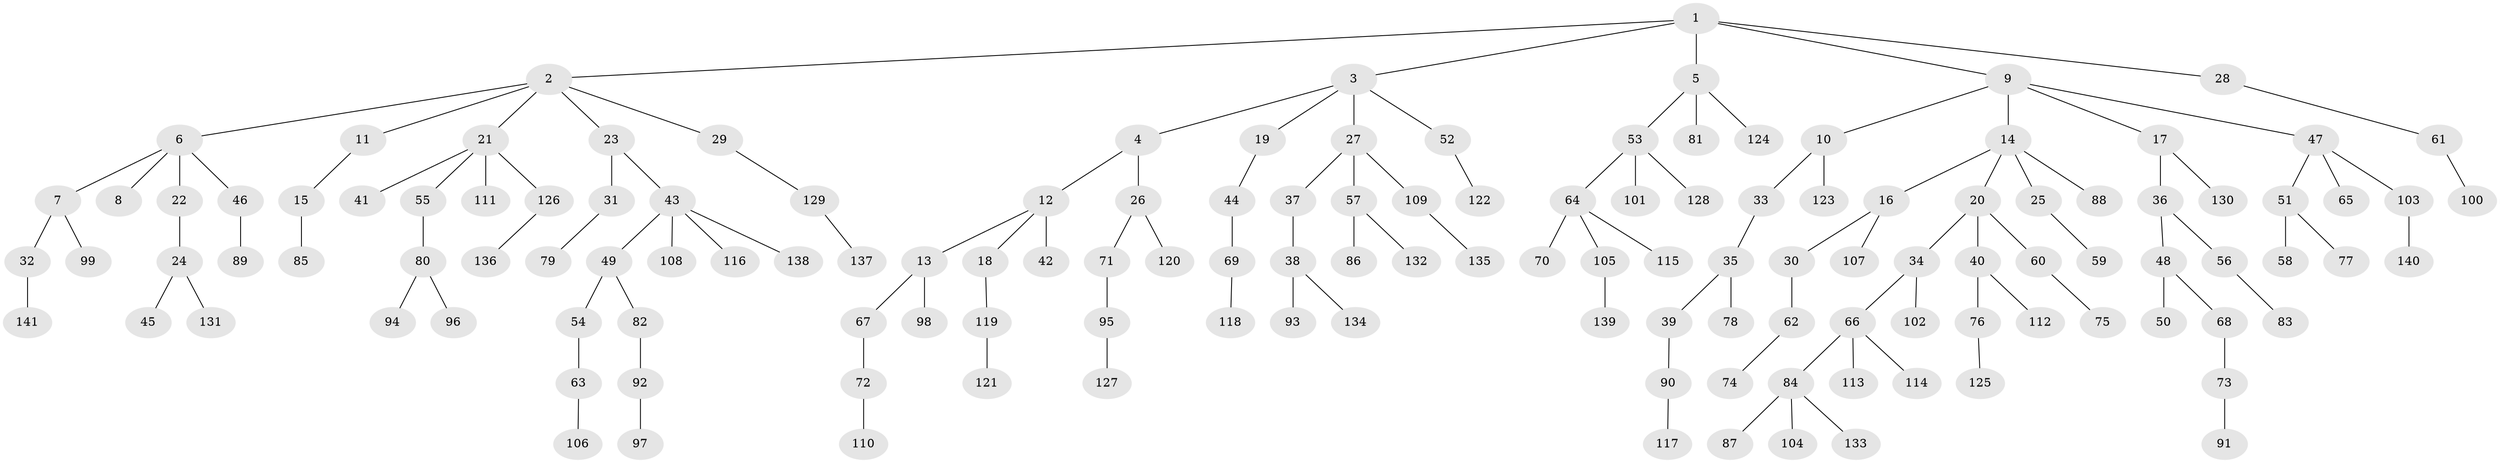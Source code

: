 // Generated by graph-tools (version 1.1) at 2025/37/03/09/25 02:37:10]
// undirected, 141 vertices, 140 edges
graph export_dot {
graph [start="1"]
  node [color=gray90,style=filled];
  1;
  2;
  3;
  4;
  5;
  6;
  7;
  8;
  9;
  10;
  11;
  12;
  13;
  14;
  15;
  16;
  17;
  18;
  19;
  20;
  21;
  22;
  23;
  24;
  25;
  26;
  27;
  28;
  29;
  30;
  31;
  32;
  33;
  34;
  35;
  36;
  37;
  38;
  39;
  40;
  41;
  42;
  43;
  44;
  45;
  46;
  47;
  48;
  49;
  50;
  51;
  52;
  53;
  54;
  55;
  56;
  57;
  58;
  59;
  60;
  61;
  62;
  63;
  64;
  65;
  66;
  67;
  68;
  69;
  70;
  71;
  72;
  73;
  74;
  75;
  76;
  77;
  78;
  79;
  80;
  81;
  82;
  83;
  84;
  85;
  86;
  87;
  88;
  89;
  90;
  91;
  92;
  93;
  94;
  95;
  96;
  97;
  98;
  99;
  100;
  101;
  102;
  103;
  104;
  105;
  106;
  107;
  108;
  109;
  110;
  111;
  112;
  113;
  114;
  115;
  116;
  117;
  118;
  119;
  120;
  121;
  122;
  123;
  124;
  125;
  126;
  127;
  128;
  129;
  130;
  131;
  132;
  133;
  134;
  135;
  136;
  137;
  138;
  139;
  140;
  141;
  1 -- 2;
  1 -- 3;
  1 -- 5;
  1 -- 9;
  1 -- 28;
  2 -- 6;
  2 -- 11;
  2 -- 21;
  2 -- 23;
  2 -- 29;
  3 -- 4;
  3 -- 19;
  3 -- 27;
  3 -- 52;
  4 -- 12;
  4 -- 26;
  5 -- 53;
  5 -- 81;
  5 -- 124;
  6 -- 7;
  6 -- 8;
  6 -- 22;
  6 -- 46;
  7 -- 32;
  7 -- 99;
  9 -- 10;
  9 -- 14;
  9 -- 17;
  9 -- 47;
  10 -- 33;
  10 -- 123;
  11 -- 15;
  12 -- 13;
  12 -- 18;
  12 -- 42;
  13 -- 67;
  13 -- 98;
  14 -- 16;
  14 -- 20;
  14 -- 25;
  14 -- 88;
  15 -- 85;
  16 -- 30;
  16 -- 107;
  17 -- 36;
  17 -- 130;
  18 -- 119;
  19 -- 44;
  20 -- 34;
  20 -- 40;
  20 -- 60;
  21 -- 41;
  21 -- 55;
  21 -- 111;
  21 -- 126;
  22 -- 24;
  23 -- 31;
  23 -- 43;
  24 -- 45;
  24 -- 131;
  25 -- 59;
  26 -- 71;
  26 -- 120;
  27 -- 37;
  27 -- 57;
  27 -- 109;
  28 -- 61;
  29 -- 129;
  30 -- 62;
  31 -- 79;
  32 -- 141;
  33 -- 35;
  34 -- 66;
  34 -- 102;
  35 -- 39;
  35 -- 78;
  36 -- 48;
  36 -- 56;
  37 -- 38;
  38 -- 93;
  38 -- 134;
  39 -- 90;
  40 -- 76;
  40 -- 112;
  43 -- 49;
  43 -- 108;
  43 -- 116;
  43 -- 138;
  44 -- 69;
  46 -- 89;
  47 -- 51;
  47 -- 65;
  47 -- 103;
  48 -- 50;
  48 -- 68;
  49 -- 54;
  49 -- 82;
  51 -- 58;
  51 -- 77;
  52 -- 122;
  53 -- 64;
  53 -- 101;
  53 -- 128;
  54 -- 63;
  55 -- 80;
  56 -- 83;
  57 -- 86;
  57 -- 132;
  60 -- 75;
  61 -- 100;
  62 -- 74;
  63 -- 106;
  64 -- 70;
  64 -- 105;
  64 -- 115;
  66 -- 84;
  66 -- 113;
  66 -- 114;
  67 -- 72;
  68 -- 73;
  69 -- 118;
  71 -- 95;
  72 -- 110;
  73 -- 91;
  76 -- 125;
  80 -- 94;
  80 -- 96;
  82 -- 92;
  84 -- 87;
  84 -- 104;
  84 -- 133;
  90 -- 117;
  92 -- 97;
  95 -- 127;
  103 -- 140;
  105 -- 139;
  109 -- 135;
  119 -- 121;
  126 -- 136;
  129 -- 137;
}

